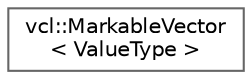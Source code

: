 digraph "Graphical Class Hierarchy"
{
 // LATEX_PDF_SIZE
  bgcolor="transparent";
  edge [fontname=Helvetica,fontsize=10,labelfontname=Helvetica,labelfontsize=10];
  node [fontname=Helvetica,fontsize=10,shape=box,height=0.2,width=0.4];
  rankdir="LR";
  Node0 [label="vcl::MarkableVector\l\< ValueType \>",height=0.2,width=0.4,color="grey40", fillcolor="white", style="filled",URL="$classvcl_1_1MarkableVector.html",tooltip=" "];
}
